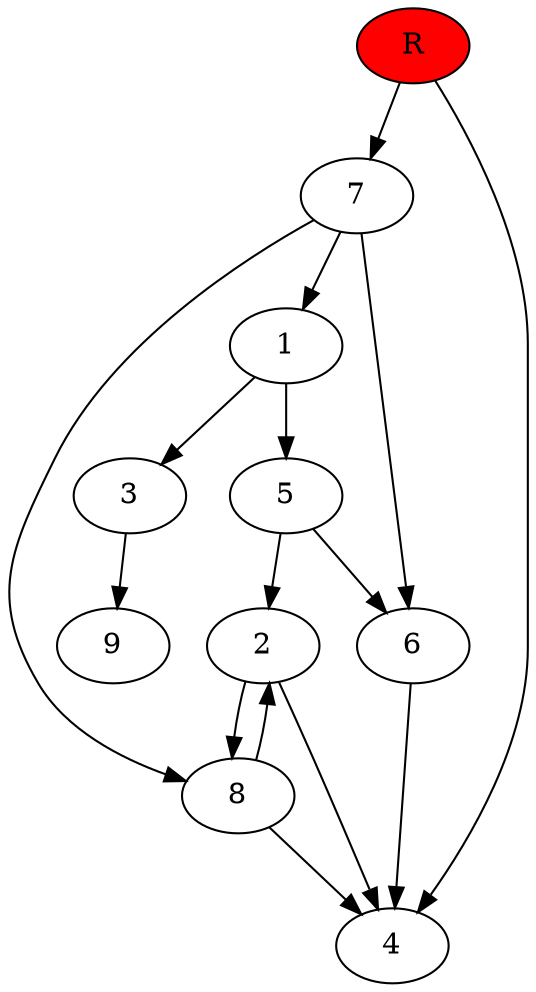 digraph prb21056 {
	1
	2
	3
	4
	5
	6
	7
	8
	R [fillcolor="#ff0000" style=filled]
	1 -> 3
	1 -> 5
	2 -> 4
	2 -> 8
	3 -> 9
	5 -> 2
	5 -> 6
	6 -> 4
	7 -> 1
	7 -> 6
	7 -> 8
	8 -> 2
	8 -> 4
	R -> 4
	R -> 7
}
